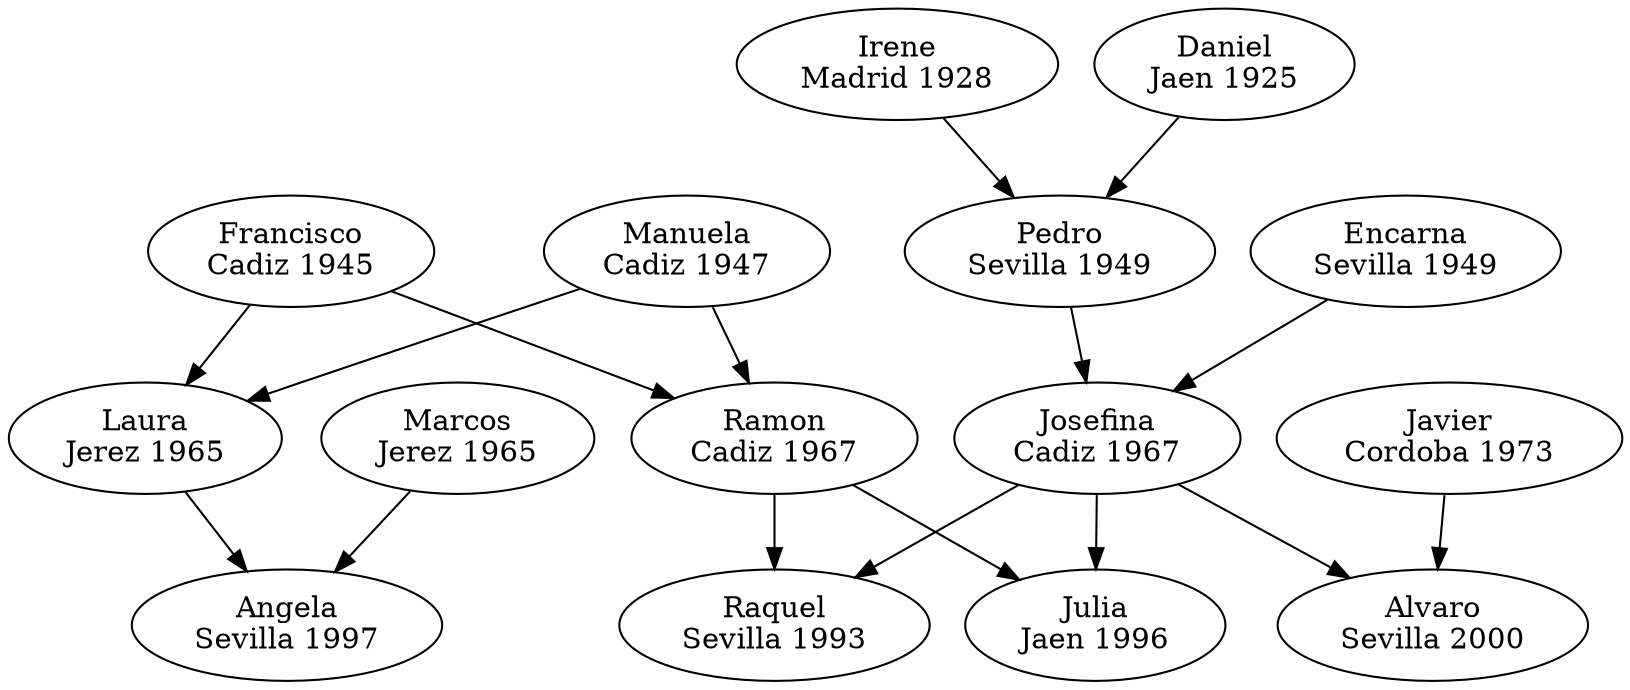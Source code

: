 strict digraph G {
  1 [ color="black" label="Francisco
Cadiz 1945" ];
  2 [ color="black" label="Manuela
Cadiz 1947" ];
  3 [ color="black" label="Laura
Jerez 1965" ];
  4 [ color="black" label="Ramon
Cadiz 1967" ];
  5 [ color="black" label="Marcos
Jerez 1965" ];
  6 [ color="black" label="Angela
Sevilla 1997" ];
  7 [ color="black" label="Irene
Madrid 1928" ];
  8 [ color="black" label="Daniel
Jaen 1925" ];
  9 [ color="black" label="Pedro
Sevilla 1949" ];
  10 [ color="black" label="Encarna
Sevilla 1949" ];
  11 [ color="black" label="Josefina
Cadiz 1967" ];
  12 [ color="black" label="Javier
Cordoba 1973" ];
  13 [ color="black" label="Raquel
Sevilla 1993" ];
  14 [ color="black" label="Julia
Jaen 1996" ];
  15 [ color="black" label="Alvaro
Sevilla 2000" ];
  1 -> 3 [ color="black" ];
  2 -> 3 [ color="black" ];
  3 -> 6 [ color="black" ];
  5 -> 6 [ color="black" ];
  1 -> 4 [ color="black" ];
  2 -> 4 [ color="black" ];
  7 -> 9 [ color="black" ];
  8 -> 9 [ color="black" ];
  9 -> 11 [ color="black" ];
  10 -> 11 [ color="black" ];
  11 -> 13 [ color="black" ];
  11 -> 14 [ color="black" ];
  4 -> 13 [ color="black" ];
  4 -> 14 [ color="black" ];
  11 -> 15 [ color="black" ];
  12 -> 15 [ color="black" ];
}
